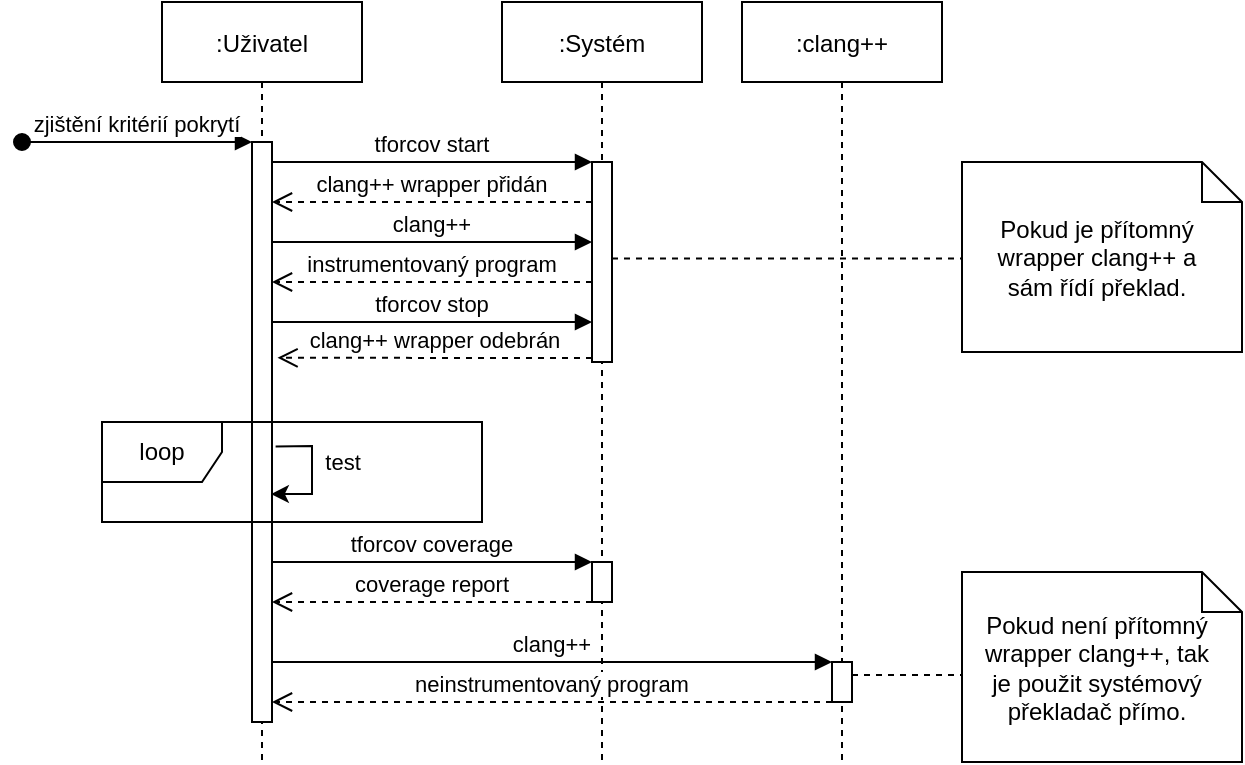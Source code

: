 <mxfile version="15.5.8" type="github">
  <diagram id="kgpKYQtTHZ0yAKxKKP6v" name="Page-1">
    <mxGraphModel dx="677" dy="363" grid="1" gridSize="10" guides="1" tooltips="1" connect="1" arrows="1" fold="1" page="1" pageScale="1" pageWidth="850" pageHeight="1100" math="0" shadow="0">
      <root>
        <mxCell id="0" />
        <mxCell id="1" parent="0" />
        <mxCell id="3nuBFxr9cyL0pnOWT2aG-1" value=":Uživatel" style="shape=umlLifeline;perimeter=lifelinePerimeter;container=1;collapsible=0;recursiveResize=0;rounded=0;shadow=0;strokeWidth=1;" parent="1" vertex="1">
          <mxGeometry x="120" y="80" width="100" height="380" as="geometry" />
        </mxCell>
        <mxCell id="3nuBFxr9cyL0pnOWT2aG-2" value="" style="points=[];perimeter=orthogonalPerimeter;rounded=0;shadow=0;strokeWidth=1;" parent="3nuBFxr9cyL0pnOWT2aG-1" vertex="1">
          <mxGeometry x="45" y="70" width="10" height="290" as="geometry" />
        </mxCell>
        <mxCell id="3nuBFxr9cyL0pnOWT2aG-3" value="zjištění kritérií pokrytí" style="verticalAlign=bottom;startArrow=oval;endArrow=block;startSize=8;shadow=0;strokeWidth=1;" parent="3nuBFxr9cyL0pnOWT2aG-1" target="3nuBFxr9cyL0pnOWT2aG-2" edge="1">
          <mxGeometry relative="1" as="geometry">
            <mxPoint x="-70" y="70" as="sourcePoint" />
          </mxGeometry>
        </mxCell>
        <mxCell id="f6kpUsJJPhj5U0mSt8Kj-2" value="test" style="endArrow=classic;html=1;rounded=0;entryX=0.943;entryY=0.607;entryDx=0;entryDy=0;entryPerimeter=0;exitX=1.181;exitY=0.525;exitDx=0;exitDy=0;exitPerimeter=0;" edge="1" parent="3nuBFxr9cyL0pnOWT2aG-1" source="3nuBFxr9cyL0pnOWT2aG-2" target="3nuBFxr9cyL0pnOWT2aG-2">
          <mxGeometry x="-0.165" y="15" width="50" height="50" relative="1" as="geometry">
            <mxPoint x="56" y="135" as="sourcePoint" />
            <mxPoint x="120" y="150" as="targetPoint" />
            <Array as="points">
              <mxPoint x="75" y="222" />
              <mxPoint x="75" y="246" />
            </Array>
            <mxPoint as="offset" />
          </mxGeometry>
        </mxCell>
        <mxCell id="3nuBFxr9cyL0pnOWT2aG-5" value=":Systém" style="shape=umlLifeline;perimeter=lifelinePerimeter;container=1;collapsible=0;recursiveResize=0;rounded=0;shadow=0;strokeWidth=1;" parent="1" vertex="1">
          <mxGeometry x="290" y="80" width="100" height="380" as="geometry" />
        </mxCell>
        <mxCell id="3nuBFxr9cyL0pnOWT2aG-6" value="" style="points=[];perimeter=orthogonalPerimeter;rounded=0;shadow=0;strokeWidth=1;" parent="3nuBFxr9cyL0pnOWT2aG-5" vertex="1">
          <mxGeometry x="45" y="80" width="10" height="100" as="geometry" />
        </mxCell>
        <mxCell id="f6kpUsJJPhj5U0mSt8Kj-8" value="" style="points=[];perimeter=orthogonalPerimeter;rounded=0;shadow=0;strokeWidth=1;" vertex="1" parent="3nuBFxr9cyL0pnOWT2aG-5">
          <mxGeometry x="45" y="280" width="10" height="20" as="geometry" />
        </mxCell>
        <mxCell id="3nuBFxr9cyL0pnOWT2aG-7" value="clang++ wrapper přidán" style="verticalAlign=bottom;endArrow=open;dashed=1;endSize=8;shadow=0;strokeWidth=1;" parent="1" source="3nuBFxr9cyL0pnOWT2aG-6" target="3nuBFxr9cyL0pnOWT2aG-2" edge="1">
          <mxGeometry relative="1" as="geometry">
            <mxPoint x="275" y="236" as="targetPoint" />
            <Array as="points">
              <mxPoint x="310" y="180" />
            </Array>
          </mxGeometry>
        </mxCell>
        <mxCell id="3nuBFxr9cyL0pnOWT2aG-8" value="tforcov start" style="verticalAlign=bottom;endArrow=block;entryX=0;entryY=0;shadow=0;strokeWidth=1;" parent="1" source="3nuBFxr9cyL0pnOWT2aG-2" target="3nuBFxr9cyL0pnOWT2aG-6" edge="1">
          <mxGeometry relative="1" as="geometry">
            <mxPoint x="275" y="160" as="sourcePoint" />
            <mxPoint as="offset" />
          </mxGeometry>
        </mxCell>
        <mxCell id="f6kpUsJJPhj5U0mSt8Kj-4" value="tforcov coverage" style="verticalAlign=bottom;endArrow=block;shadow=0;strokeWidth=1;" edge="1" parent="1" source="3nuBFxr9cyL0pnOWT2aG-2" target="f6kpUsJJPhj5U0mSt8Kj-8">
          <mxGeometry relative="1" as="geometry">
            <mxPoint x="175" y="290.0" as="sourcePoint" />
            <mxPoint x="290" y="300" as="targetPoint" />
            <mxPoint as="offset" />
            <Array as="points">
              <mxPoint x="310" y="360" />
            </Array>
          </mxGeometry>
        </mxCell>
        <mxCell id="f6kpUsJJPhj5U0mSt8Kj-5" value="coverage report" style="verticalAlign=bottom;endArrow=open;dashed=1;endSize=8;shadow=0;strokeWidth=1;" edge="1" parent="1" source="f6kpUsJJPhj5U0mSt8Kj-8" target="3nuBFxr9cyL0pnOWT2aG-2">
          <mxGeometry relative="1" as="geometry">
            <mxPoint x="170" y="310" as="targetPoint" />
            <mxPoint x="290" y="330" as="sourcePoint" />
            <Array as="points">
              <mxPoint x="305" y="380" />
            </Array>
          </mxGeometry>
        </mxCell>
        <mxCell id="f6kpUsJJPhj5U0mSt8Kj-9" value="tforcov stop" style="verticalAlign=bottom;endArrow=block;shadow=0;strokeWidth=1;" edge="1" parent="1" source="3nuBFxr9cyL0pnOWT2aG-2" target="3nuBFxr9cyL0pnOWT2aG-6">
          <mxGeometry relative="1" as="geometry">
            <mxPoint x="175" y="220" as="sourcePoint" />
            <mxPoint x="335.0" y="220" as="targetPoint" />
            <mxPoint as="offset" />
            <Array as="points">
              <mxPoint x="220" y="240" />
            </Array>
          </mxGeometry>
        </mxCell>
        <mxCell id="f6kpUsJJPhj5U0mSt8Kj-10" value="clang++ wrapper odebrán" style="verticalAlign=bottom;endArrow=open;dashed=1;endSize=8;shadow=0;strokeWidth=1;entryX=1.276;entryY=0.372;entryDx=0;entryDy=0;entryPerimeter=0;" edge="1" parent="1" source="3nuBFxr9cyL0pnOWT2aG-6" target="3nuBFxr9cyL0pnOWT2aG-2">
          <mxGeometry relative="1" as="geometry">
            <mxPoint x="185" y="190" as="targetPoint" />
            <mxPoint x="345.0" y="190" as="sourcePoint" />
            <Array as="points">
              <mxPoint x="310" y="258" />
            </Array>
          </mxGeometry>
        </mxCell>
        <mxCell id="f6kpUsJJPhj5U0mSt8Kj-11" value="clang++" style="verticalAlign=bottom;endArrow=block;shadow=0;strokeWidth=1;" edge="1" parent="1" source="3nuBFxr9cyL0pnOWT2aG-2" target="3nuBFxr9cyL0pnOWT2aG-6">
          <mxGeometry relative="1" as="geometry">
            <mxPoint x="200" y="209.76" as="sourcePoint" />
            <mxPoint x="360.0" y="209.76" as="targetPoint" />
            <mxPoint as="offset" />
            <Array as="points">
              <mxPoint x="245" y="200" />
            </Array>
          </mxGeometry>
        </mxCell>
        <mxCell id="f6kpUsJJPhj5U0mSt8Kj-12" value="instrumentovaný program" style="verticalAlign=bottom;endArrow=open;dashed=1;endSize=8;shadow=0;strokeWidth=1;" edge="1" parent="1" source="3nuBFxr9cyL0pnOWT2aG-6" target="3nuBFxr9cyL0pnOWT2aG-2">
          <mxGeometry relative="1" as="geometry">
            <mxPoint x="185" y="190" as="targetPoint" />
            <mxPoint x="345.0" y="190" as="sourcePoint" />
            <Array as="points">
              <mxPoint x="310" y="220" />
            </Array>
          </mxGeometry>
        </mxCell>
        <mxCell id="f6kpUsJJPhj5U0mSt8Kj-13" value=":clang++" style="shape=umlLifeline;perimeter=lifelinePerimeter;container=1;collapsible=0;recursiveResize=0;rounded=0;shadow=0;strokeWidth=1;" vertex="1" parent="1">
          <mxGeometry x="410" y="80" width="100" height="380" as="geometry" />
        </mxCell>
        <mxCell id="f6kpUsJJPhj5U0mSt8Kj-15" value="" style="points=[];perimeter=orthogonalPerimeter;rounded=0;shadow=0;strokeWidth=1;" vertex="1" parent="f6kpUsJJPhj5U0mSt8Kj-13">
          <mxGeometry x="45" y="330" width="10" height="20" as="geometry" />
        </mxCell>
        <mxCell id="f6kpUsJJPhj5U0mSt8Kj-16" value="clang++" style="verticalAlign=bottom;endArrow=block;shadow=0;strokeWidth=1;" edge="1" parent="1" source="3nuBFxr9cyL0pnOWT2aG-2" target="f6kpUsJJPhj5U0mSt8Kj-15">
          <mxGeometry relative="1" as="geometry">
            <mxPoint x="185" y="210" as="sourcePoint" />
            <mxPoint x="345.0" y="210" as="targetPoint" />
            <mxPoint as="offset" />
            <Array as="points">
              <mxPoint x="255" y="410" />
            </Array>
          </mxGeometry>
        </mxCell>
        <mxCell id="f6kpUsJJPhj5U0mSt8Kj-17" value="neinstrumentovaný program" style="verticalAlign=bottom;endArrow=open;dashed=1;endSize=8;shadow=0;strokeWidth=1;" edge="1" parent="1" source="f6kpUsJJPhj5U0mSt8Kj-15" target="3nuBFxr9cyL0pnOWT2aG-2">
          <mxGeometry relative="1" as="geometry">
            <mxPoint x="185" y="230" as="targetPoint" />
            <mxPoint x="345.0" y="230" as="sourcePoint" />
            <Array as="points">
              <mxPoint x="320" y="430" />
            </Array>
          </mxGeometry>
        </mxCell>
        <mxCell id="f6kpUsJJPhj5U0mSt8Kj-18" value="Pokud není přítomný wrapper clang++, tak je použit systémový překladač přímo." style="shape=note;size=20;whiteSpace=wrap;html=1;spacingLeft=10;spacingRight=15;" vertex="1" parent="1">
          <mxGeometry x="520" y="365" width="140" height="95" as="geometry" />
        </mxCell>
        <mxCell id="f6kpUsJJPhj5U0mSt8Kj-19" value="" style="endArrow=none;dashed=1;html=1;rounded=0;" edge="1" parent="1" source="f6kpUsJJPhj5U0mSt8Kj-15" target="f6kpUsJJPhj5U0mSt8Kj-18">
          <mxGeometry width="50" height="50" relative="1" as="geometry">
            <mxPoint x="410" y="330" as="sourcePoint" />
            <mxPoint x="460" y="280" as="targetPoint" />
          </mxGeometry>
        </mxCell>
        <mxCell id="f6kpUsJJPhj5U0mSt8Kj-20" value="Pokud je přítomný wrapper clang++ a sám řídí překlad." style="shape=note;size=20;whiteSpace=wrap;html=1;spacingLeft=10;spacingRight=15;" vertex="1" parent="1">
          <mxGeometry x="520" y="160" width="140" height="95" as="geometry" />
        </mxCell>
        <mxCell id="f6kpUsJJPhj5U0mSt8Kj-21" value="" style="endArrow=none;dashed=1;html=1;rounded=0;" edge="1" parent="1" source="3nuBFxr9cyL0pnOWT2aG-6" target="f6kpUsJJPhj5U0mSt8Kj-20">
          <mxGeometry width="50" height="50" relative="1" as="geometry">
            <mxPoint x="410" y="330" as="sourcePoint" />
            <mxPoint x="460" y="280" as="targetPoint" />
          </mxGeometry>
        </mxCell>
        <mxCell id="f6kpUsJJPhj5U0mSt8Kj-3" value="loop" style="shape=umlFrame;whiteSpace=wrap;html=1;" vertex="1" parent="1">
          <mxGeometry x="90" y="290" width="190" height="50" as="geometry" />
        </mxCell>
      </root>
    </mxGraphModel>
  </diagram>
</mxfile>
